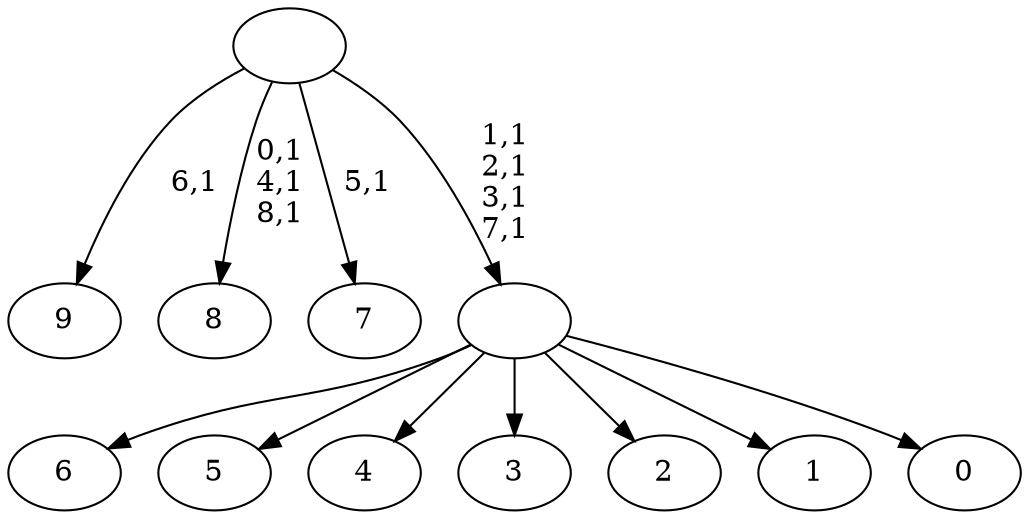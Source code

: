 digraph T {
	19 [label="9"]
	17 [label="8"]
	13 [label="7"]
	11 [label="6"]
	10 [label="5"]
	9 [label="4"]
	8 [label="3"]
	7 [label="2"]
	6 [label="1"]
	5 [label="0"]
	4 [label=""]
	0 [label=""]
	4 -> 11 [label=""]
	4 -> 10 [label=""]
	4 -> 9 [label=""]
	4 -> 8 [label=""]
	4 -> 7 [label=""]
	4 -> 6 [label=""]
	4 -> 5 [label=""]
	0 -> 4 [label="1,1\n2,1\n3,1\n7,1"]
	0 -> 13 [label="5,1"]
	0 -> 17 [label="0,1\n4,1\n8,1"]
	0 -> 19 [label="6,1"]
}
